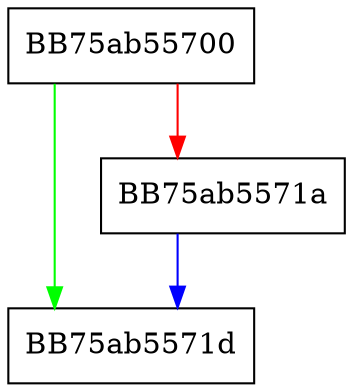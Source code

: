 digraph row_numberValueFunc {
  node [shape="box"];
  graph [splines=ortho];
  BB75ab55700 -> BB75ab5571d [color="green"];
  BB75ab55700 -> BB75ab5571a [color="red"];
  BB75ab5571a -> BB75ab5571d [color="blue"];
}